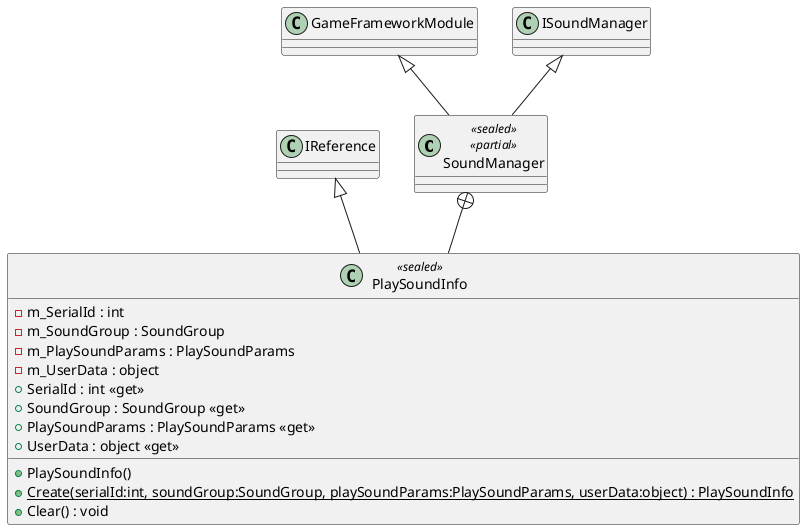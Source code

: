 @startuml
class SoundManager <<sealed>> <<partial>> {
}
class PlaySoundInfo <<sealed>> {
    - m_SerialId : int
    - m_SoundGroup : SoundGroup
    - m_PlaySoundParams : PlaySoundParams
    - m_UserData : object
    + PlaySoundInfo()
    + SerialId : int <<get>>
    + SoundGroup : SoundGroup <<get>>
    + PlaySoundParams : PlaySoundParams <<get>>
    + UserData : object <<get>>
    + {static} Create(serialId:int, soundGroup:SoundGroup, playSoundParams:PlaySoundParams, userData:object) : PlaySoundInfo
    + Clear() : void
}
GameFrameworkModule <|-- SoundManager
ISoundManager <|-- SoundManager
SoundManager +-- PlaySoundInfo
IReference <|-- PlaySoundInfo
@enduml
